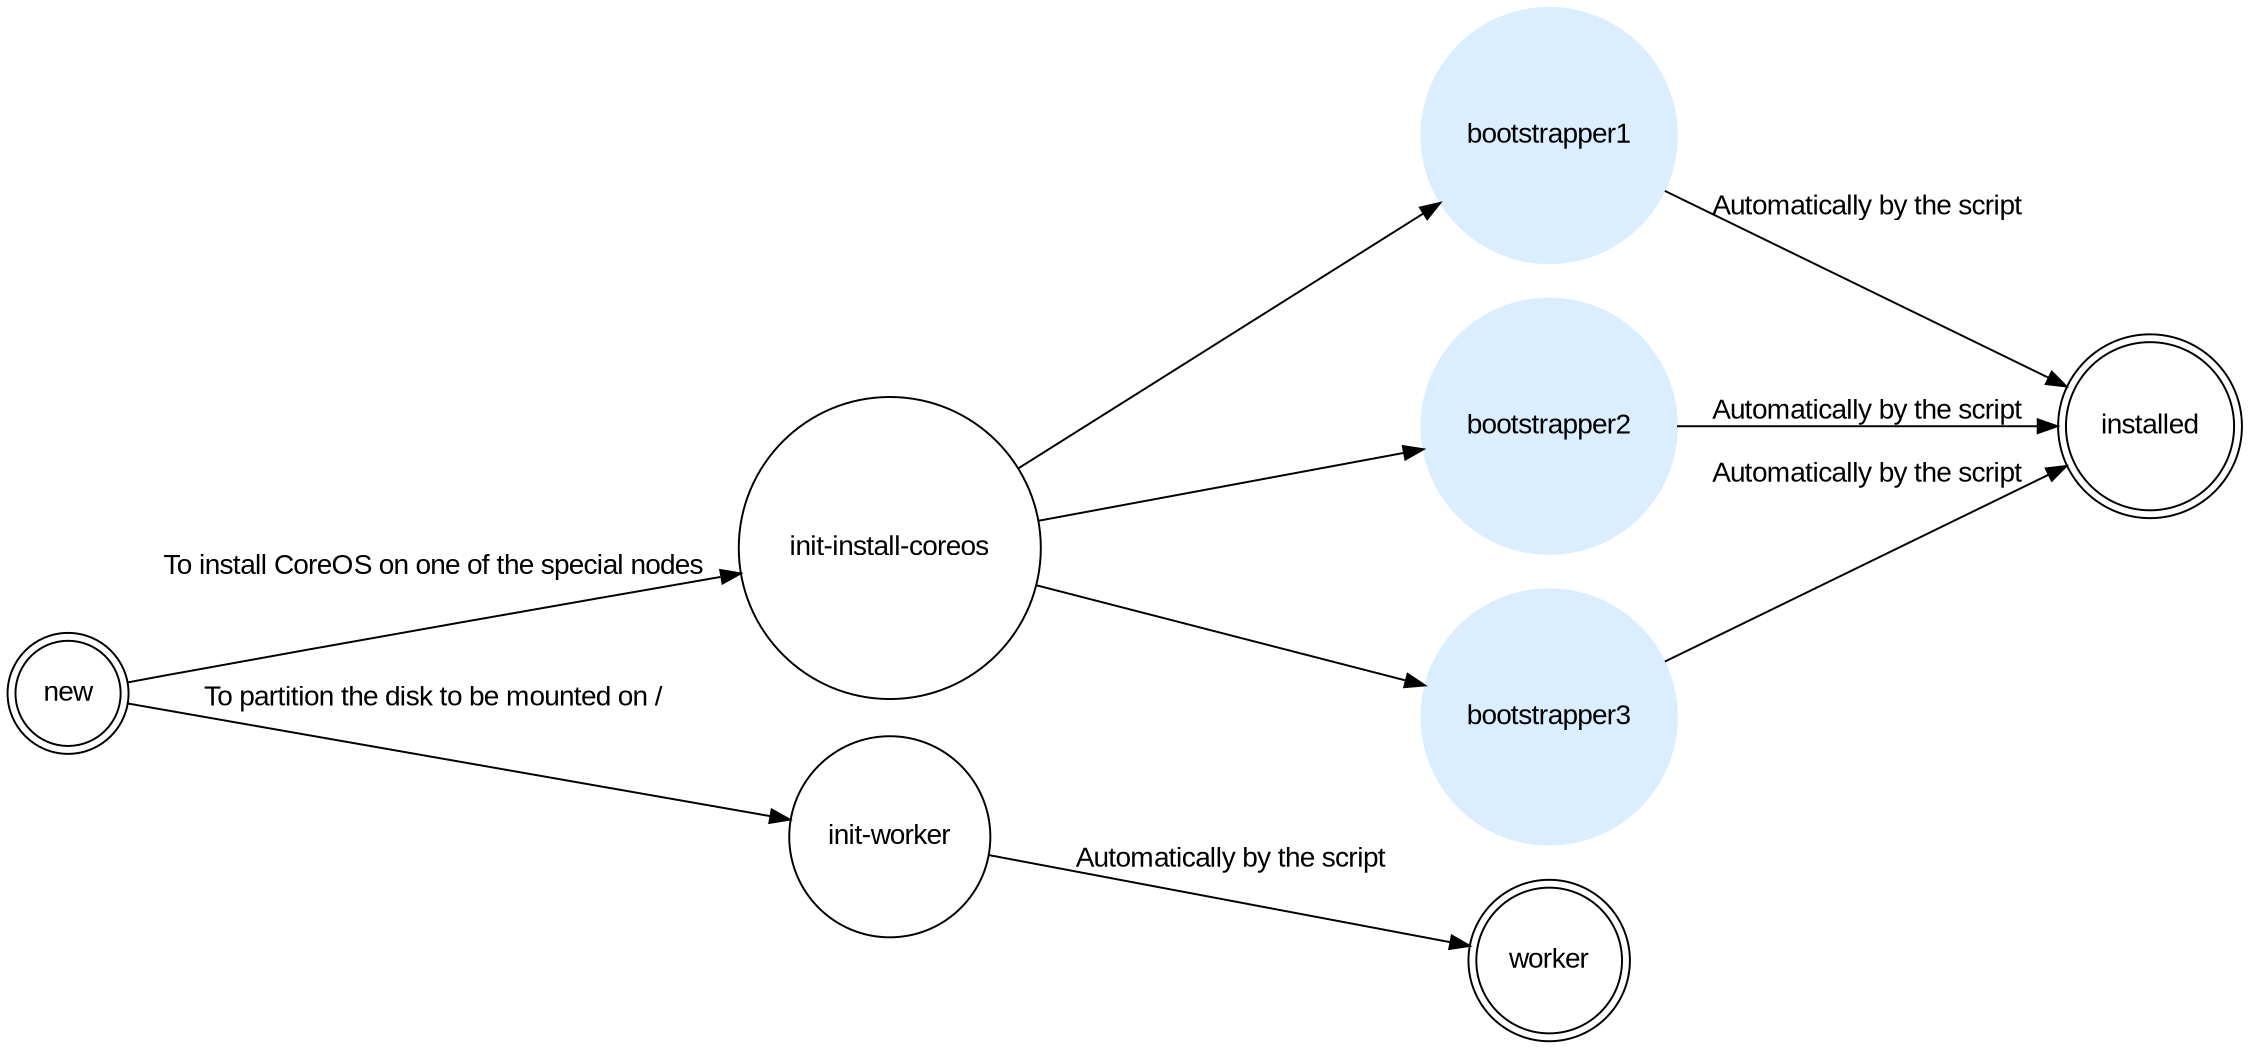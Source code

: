 digraph finite_state_machine {
	rankdir=LR;
	size="15"

	graph [ fontname = "arial" ];
	edge [ fontname = "arial" ];

	node [fontname = "arial" shape = doublecircle]; new installed worker;
	node [shape = circle ];
	bootstrapper1 [style=filled, color="#daeeff"];
	bootstrapper2 [style=filled, color="#daeeff"];
	bootstrapper3 [style=filled, color="#daeeff"];

	new -> "init-install-coreos" [ label = "To install CoreOS on one of the special nodes" ];
	"init-install-coreos" -> bootstrapper1 [ label = "" ];
	"init-install-coreos" -> bootstrapper2 [ label = "" ];
	"init-install-coreos" -> bootstrapper3 [ label = "" ];
	bootstrapper1 -> installed [ label = "Automatically by the script" ];
	bootstrapper2 -> installed [ label = "Automatically by the script" ];
	bootstrapper3 -> installed [ label = "Automatically by the script" ];
	new -> "init-worker" [ label = "To partition the disk to be mounted on /" ];
	"init-worker" -> worker [ label = "Automatically by the script" ];
}
